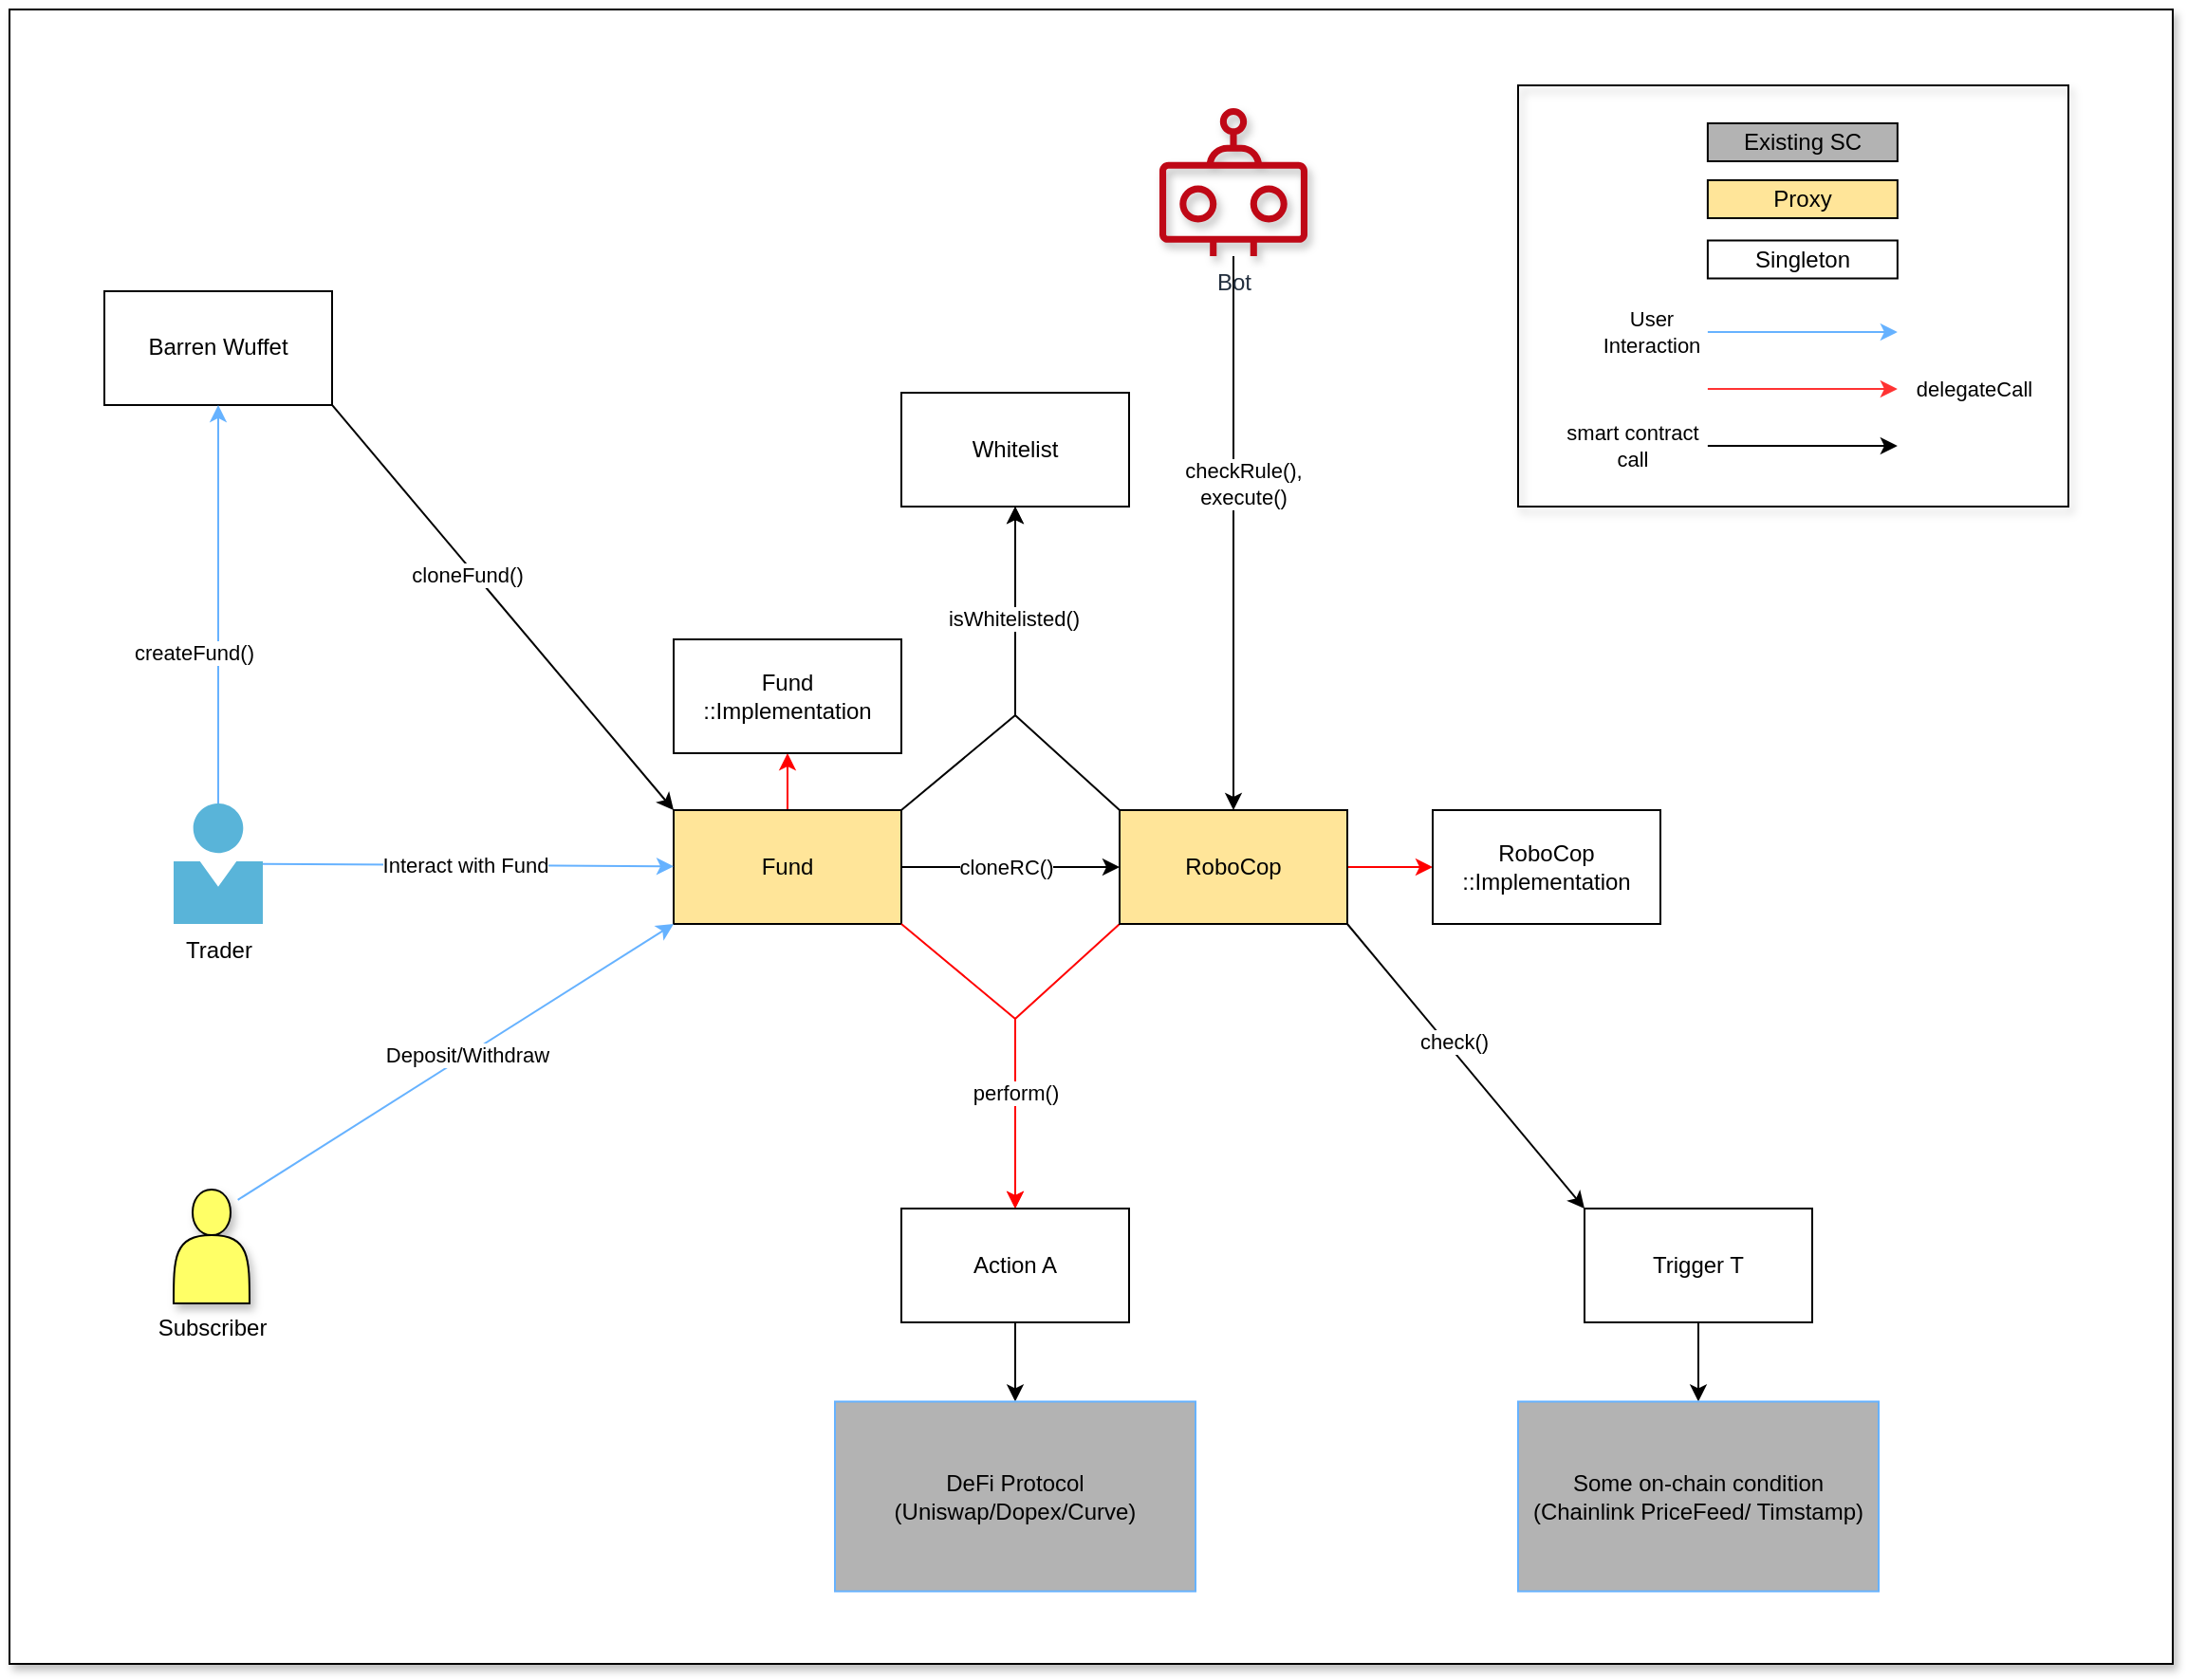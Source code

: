 <mxfile version="17.1.5" type="device"><diagram id="JP-M8JgwxfztayciWX1T" name="Page-1"><mxGraphModel dx="2805" dy="2174" grid="1" gridSize="10" guides="1" tooltips="1" connect="1" arrows="1" fold="1" page="1" pageScale="1" pageWidth="850" pageHeight="1100" math="0" shadow="0"><root><mxCell id="0"/><mxCell id="1" parent="0"/><mxCell id="868paK9XutpY7RLtmFK9-82" value="" style="rounded=0;whiteSpace=wrap;html=1;shadow=1;strokeColor=#000000;fillColor=#FFFFFF;" vertex="1" parent="1"><mxGeometry x="-220" y="-132" width="1140" height="872" as="geometry"/></mxCell><mxCell id="868paK9XutpY7RLtmFK9-35" style="edgeStyle=none;rounded=0;orthogonalLoop=1;jettySize=auto;html=1;exitX=1;exitY=1;exitDx=0;exitDy=0;entryX=0;entryY=0;entryDx=0;entryDy=0;strokeColor=#000000;fillColor=#FF3333;" edge="1" parent="1" source="868paK9XutpY7RLtmFK9-1" target="868paK9XutpY7RLtmFK9-2"><mxGeometry relative="1" as="geometry"/></mxCell><mxCell id="868paK9XutpY7RLtmFK9-36" value="cloneFund()" style="edgeLabel;html=1;align=center;verticalAlign=middle;resizable=0;points=[];" vertex="1" connectable="0" parent="868paK9XutpY7RLtmFK9-35"><mxGeometry x="-0.183" y="-4" relative="1" as="geometry"><mxPoint as="offset"/></mxGeometry></mxCell><mxCell id="868paK9XutpY7RLtmFK9-1" value="Barren Wuffet" style="rounded=0;whiteSpace=wrap;html=1;" vertex="1" parent="1"><mxGeometry x="-170" y="16.49" width="120" height="60" as="geometry"/></mxCell><mxCell id="868paK9XutpY7RLtmFK9-6" style="edgeStyle=orthogonalEdgeStyle;rounded=0;orthogonalLoop=1;jettySize=auto;html=1;exitX=1;exitY=0.5;exitDx=0;exitDy=0;" edge="1" parent="1" source="868paK9XutpY7RLtmFK9-2" target="868paK9XutpY7RLtmFK9-3"><mxGeometry relative="1" as="geometry"/></mxCell><mxCell id="868paK9XutpY7RLtmFK9-7" value="cloneRC()" style="edgeLabel;html=1;align=center;verticalAlign=middle;resizable=0;points=[];" vertex="1" connectable="0" parent="868paK9XutpY7RLtmFK9-6"><mxGeometry x="-0.235" y="-1" relative="1" as="geometry"><mxPoint x="11" y="-1" as="offset"/></mxGeometry></mxCell><mxCell id="868paK9XutpY7RLtmFK9-9" style="edgeStyle=orthogonalEdgeStyle;rounded=0;orthogonalLoop=1;jettySize=auto;html=1;exitX=0.5;exitY=0;exitDx=0;exitDy=0;strokeColor=#FF0000;" edge="1" parent="1" source="868paK9XutpY7RLtmFK9-2" target="868paK9XutpY7RLtmFK9-8"><mxGeometry relative="1" as="geometry"/></mxCell><mxCell id="868paK9XutpY7RLtmFK9-25" style="edgeStyle=none;rounded=0;orthogonalLoop=1;jettySize=auto;html=1;exitX=1;exitY=0;exitDx=0;exitDy=0;entryX=0.5;entryY=1;entryDx=0;entryDy=0;" edge="1" parent="1" source="868paK9XutpY7RLtmFK9-2" target="868paK9XutpY7RLtmFK9-23"><mxGeometry relative="1" as="geometry"><Array as="points"><mxPoint x="310" y="240"/></Array></mxGeometry></mxCell><mxCell id="868paK9XutpY7RLtmFK9-2" value="Fund" style="rounded=0;whiteSpace=wrap;html=1;fillColor=#FFE599;" vertex="1" parent="1"><mxGeometry x="130" y="290" width="120" height="60" as="geometry"/></mxCell><mxCell id="868paK9XutpY7RLtmFK9-18" style="edgeStyle=none;rounded=0;orthogonalLoop=1;jettySize=auto;html=1;exitX=1;exitY=0.5;exitDx=0;exitDy=0;strokeColor=#FF0000;" edge="1" parent="1" source="868paK9XutpY7RLtmFK9-3" target="868paK9XutpY7RLtmFK9-17"><mxGeometry relative="1" as="geometry"/></mxCell><mxCell id="868paK9XutpY7RLtmFK9-24" style="edgeStyle=none;rounded=0;orthogonalLoop=1;jettySize=auto;html=1;exitX=0;exitY=0;exitDx=0;exitDy=0;entryX=0.5;entryY=1;entryDx=0;entryDy=0;" edge="1" parent="1" source="868paK9XutpY7RLtmFK9-3" target="868paK9XutpY7RLtmFK9-23"><mxGeometry relative="1" as="geometry"><mxPoint x="540" y="140" as="targetPoint"/><Array as="points"><mxPoint x="310" y="240"/></Array></mxGeometry></mxCell><mxCell id="868paK9XutpY7RLtmFK9-33" value="isWhitelisted()" style="edgeLabel;html=1;align=center;verticalAlign=middle;resizable=0;points=[];" vertex="1" connectable="0" parent="868paK9XutpY7RLtmFK9-24"><mxGeometry x="0.365" y="1" relative="1" as="geometry"><mxPoint as="offset"/></mxGeometry></mxCell><mxCell id="868paK9XutpY7RLtmFK9-26" style="edgeStyle=none;rounded=0;orthogonalLoop=1;jettySize=auto;html=1;exitX=1;exitY=1;exitDx=0;exitDy=0;entryX=0;entryY=0;entryDx=0;entryDy=0;" edge="1" parent="1" source="868paK9XutpY7RLtmFK9-3" target="868paK9XutpY7RLtmFK9-22"><mxGeometry relative="1" as="geometry"/></mxCell><mxCell id="868paK9XutpY7RLtmFK9-27" value="check()" style="edgeLabel;html=1;align=center;verticalAlign=middle;resizable=0;points=[];" vertex="1" connectable="0" parent="868paK9XutpY7RLtmFK9-26"><mxGeometry x="-0.096" y="4" relative="1" as="geometry"><mxPoint x="-4" y="-4" as="offset"/></mxGeometry></mxCell><mxCell id="868paK9XutpY7RLtmFK9-28" style="edgeStyle=none;rounded=0;orthogonalLoop=1;jettySize=auto;html=1;exitX=0;exitY=1;exitDx=0;exitDy=0;entryX=0.5;entryY=0;entryDx=0;entryDy=0;strokeColor=#FF0000;" edge="1" parent="1" source="868paK9XutpY7RLtmFK9-3" target="868paK9XutpY7RLtmFK9-21"><mxGeometry relative="1" as="geometry"><Array as="points"><mxPoint x="310" y="400"/></Array></mxGeometry></mxCell><mxCell id="868paK9XutpY7RLtmFK9-3" value="RoboCop" style="rounded=0;whiteSpace=wrap;html=1;fillColor=#FFE599;" vertex="1" parent="1"><mxGeometry x="365" y="290" width="120" height="60" as="geometry"/></mxCell><mxCell id="868paK9XutpY7RLtmFK9-8" value="Fund&lt;br&gt;::Implementation" style="rounded=0;whiteSpace=wrap;html=1;" vertex="1" parent="1"><mxGeometry x="130" y="200" width="120" height="60" as="geometry"/></mxCell><mxCell id="868paK9XutpY7RLtmFK9-17" value="RoboCop&lt;br&gt;::Implementation" style="rounded=0;whiteSpace=wrap;html=1;" vertex="1" parent="1"><mxGeometry x="530" y="290" width="120" height="60" as="geometry"/></mxCell><mxCell id="868paK9XutpY7RLtmFK9-38" style="edgeStyle=none;rounded=0;orthogonalLoop=1;jettySize=auto;html=1;exitX=0.5;exitY=1;exitDx=0;exitDy=0;entryX=0.5;entryY=0;entryDx=0;entryDy=0;strokeColor=#000000;fillColor=#FF3333;" edge="1" parent="1" source="868paK9XutpY7RLtmFK9-21" target="868paK9XutpY7RLtmFK9-40"><mxGeometry relative="1" as="geometry"><mxPoint x="310" y="730" as="targetPoint"/></mxGeometry></mxCell><mxCell id="868paK9XutpY7RLtmFK9-21" value="Action A" style="rounded=0;whiteSpace=wrap;html=1;fillColor=#FFFFFF;" vertex="1" parent="1"><mxGeometry x="250" y="500" width="120" height="60" as="geometry"/></mxCell><mxCell id="868paK9XutpY7RLtmFK9-42" style="edgeStyle=none;rounded=0;orthogonalLoop=1;jettySize=auto;html=1;exitX=0.5;exitY=1;exitDx=0;exitDy=0;entryX=0.5;entryY=0;entryDx=0;entryDy=0;strokeColor=#000000;fillColor=#FF3333;" edge="1" parent="1" source="868paK9XutpY7RLtmFK9-22" target="868paK9XutpY7RLtmFK9-41"><mxGeometry relative="1" as="geometry"/></mxCell><mxCell id="868paK9XutpY7RLtmFK9-22" value="Trigger T" style="rounded=0;whiteSpace=wrap;html=1;fillColor=#FFFFFF;" vertex="1" parent="1"><mxGeometry x="610" y="500" width="120" height="60" as="geometry"/></mxCell><mxCell id="868paK9XutpY7RLtmFK9-23" value="Whitelist" style="rounded=0;whiteSpace=wrap;html=1;fillColor=#FFFFFF;" vertex="1" parent="1"><mxGeometry x="250" y="70" width="120" height="60" as="geometry"/></mxCell><mxCell id="868paK9XutpY7RLtmFK9-30" style="edgeStyle=none;rounded=0;orthogonalLoop=1;jettySize=auto;html=1;exitX=1;exitY=1;exitDx=0;exitDy=0;entryX=0.5;entryY=0;entryDx=0;entryDy=0;fillColor=#FF3333;strokeColor=#FF0000;" edge="1" parent="1" source="868paK9XutpY7RLtmFK9-2" target="868paK9XutpY7RLtmFK9-21"><mxGeometry relative="1" as="geometry"><mxPoint x="435" y="360" as="sourcePoint"/><mxPoint x="300" y="570" as="targetPoint"/><Array as="points"><mxPoint x="310" y="400"/></Array></mxGeometry></mxCell><mxCell id="868paK9XutpY7RLtmFK9-32" value="perform()" style="edgeLabel;html=1;align=center;verticalAlign=middle;resizable=0;points=[];" vertex="1" connectable="0" parent="868paK9XutpY7RLtmFK9-30"><mxGeometry x="0.419" y="-3" relative="1" as="geometry"><mxPoint x="3" y="-10" as="offset"/></mxGeometry></mxCell><mxCell id="868paK9XutpY7RLtmFK9-40" value="DeFi Protocol&lt;br&gt;(Uniswap/Dopex/Curve)" style="rounded=0;whiteSpace=wrap;html=1;strokeColor=#66B2FF;fillColor=#B3B3B3;" vertex="1" parent="1"><mxGeometry x="215" y="601.75" width="190" height="100" as="geometry"/></mxCell><mxCell id="868paK9XutpY7RLtmFK9-41" value="Some on-chain condition&lt;br&gt;(Chainlink PriceFeed/ Timstamp)" style="rounded=0;whiteSpace=wrap;html=1;strokeColor=#66B2FF;fillColor=#B3B3B3;" vertex="1" parent="1"><mxGeometry x="575" y="601.75" width="190" height="100" as="geometry"/></mxCell><mxCell id="868paK9XutpY7RLtmFK9-51" value="" style="edgeStyle=none;rounded=0;orthogonalLoop=1;jettySize=auto;html=1;strokeColor=#66B2FF;fillColor=#FF3333;" edge="1" parent="1" source="868paK9XutpY7RLtmFK9-49" target="868paK9XutpY7RLtmFK9-2"><mxGeometry relative="1" as="geometry"><mxPoint x="163.5" y="-24.735" as="targetPoint"/></mxGeometry></mxCell><mxCell id="868paK9XutpY7RLtmFK9-54" value="Interact with Fund" style="edgeLabel;html=1;align=center;verticalAlign=middle;resizable=0;points=[];" vertex="1" connectable="0" parent="868paK9XutpY7RLtmFK9-51"><mxGeometry x="-0.46" y="1" relative="1" as="geometry"><mxPoint x="48" y="1" as="offset"/></mxGeometry></mxCell><mxCell id="868paK9XutpY7RLtmFK9-49" value="Trader" style="sketch=0;aspect=fixed;html=1;points=[];align=center;image;fontSize=12;image=img/lib/mscae/Person.svg;strokeColor=#66B2FF;fillColor=#66B2FF;" vertex="1" parent="1"><mxGeometry x="-133.5" y="286.49" width="47" height="63.51" as="geometry"/></mxCell><mxCell id="868paK9XutpY7RLtmFK9-52" value="" style="edgeStyle=none;rounded=0;orthogonalLoop=1;jettySize=auto;html=1;strokeColor=#66B2FF;fillColor=#FF3333;entryX=0.5;entryY=1;entryDx=0;entryDy=0;" edge="1" parent="1" source="868paK9XutpY7RLtmFK9-49" target="868paK9XutpY7RLtmFK9-1"><mxGeometry relative="1" as="geometry"><mxPoint x="366.5" y="-50.0" as="sourcePoint"/><mxPoint x="366.5" y="296.49" as="targetPoint"/></mxGeometry></mxCell><mxCell id="868paK9XutpY7RLtmFK9-53" value="createFund()" style="edgeLabel;html=1;align=center;verticalAlign=middle;resizable=0;points=[];" vertex="1" connectable="0" parent="868paK9XutpY7RLtmFK9-52"><mxGeometry x="-0.164" y="2" relative="1" as="geometry"><mxPoint x="-11" y="8" as="offset"/></mxGeometry></mxCell><mxCell id="868paK9XutpY7RLtmFK9-56" value="" style="edgeStyle=none;rounded=0;orthogonalLoop=1;jettySize=auto;html=1;strokeColor=#66B2FF;fillColor=#FF3333;entryX=0;entryY=1;entryDx=0;entryDy=0;exitX=0.846;exitY=0.09;exitDx=0;exitDy=0;exitPerimeter=0;" edge="1" parent="1" source="868paK9XutpY7RLtmFK9-70" target="868paK9XutpY7RLtmFK9-2"><mxGeometry relative="1" as="geometry"><mxPoint y="550" as="sourcePoint"/><mxPoint x="200" y="300" as="targetPoint"/></mxGeometry></mxCell><mxCell id="868paK9XutpY7RLtmFK9-57" value="Deposit/Withdraw" style="edgeLabel;html=1;align=center;verticalAlign=middle;resizable=0;points=[];" vertex="1" connectable="0" parent="868paK9XutpY7RLtmFK9-56"><mxGeometry x="-0.46" y="1" relative="1" as="geometry"><mxPoint x="59" y="-36" as="offset"/></mxGeometry></mxCell><mxCell id="868paK9XutpY7RLtmFK9-58" value="Proxy" style="rounded=0;whiteSpace=wrap;html=1;fillColor=#FFE599;" vertex="1" parent="1"><mxGeometry x="674.94" y="-42" width="100" height="20" as="geometry"/></mxCell><mxCell id="868paK9XutpY7RLtmFK9-59" value="Singleton" style="rounded=0;whiteSpace=wrap;html=1;" vertex="1" parent="1"><mxGeometry x="674.94" y="-10.25" width="100" height="20" as="geometry"/></mxCell><mxCell id="868paK9XutpY7RLtmFK9-60" value="" style="edgeStyle=none;rounded=0;orthogonalLoop=1;jettySize=auto;html=1;strokeColor=#66B2FF;fillColor=#FF3333;entryX=0;entryY=1;entryDx=0;entryDy=0;" edge="1" parent="1"><mxGeometry relative="1" as="geometry"><mxPoint x="674.94" y="38" as="sourcePoint"/><mxPoint x="774.94" y="38" as="targetPoint"/><Array as="points"><mxPoint x="724.94" y="38"/></Array></mxGeometry></mxCell><mxCell id="868paK9XutpY7RLtmFK9-61" value="User&lt;br&gt;Interaction" style="edgeLabel;html=1;align=center;verticalAlign=middle;resizable=0;points=[];" vertex="1" connectable="0" parent="868paK9XutpY7RLtmFK9-60"><mxGeometry x="-0.46" y="1" relative="1" as="geometry"><mxPoint x="-57" y="1" as="offset"/></mxGeometry></mxCell><mxCell id="868paK9XutpY7RLtmFK9-62" value="" style="edgeStyle=none;rounded=0;orthogonalLoop=1;jettySize=auto;html=1;strokeColor=#FF3333;fillColor=#FF3333;entryX=0;entryY=1;entryDx=0;entryDy=0;" edge="1" parent="1"><mxGeometry relative="1" as="geometry"><mxPoint x="674.94" y="68" as="sourcePoint"/><mxPoint x="774.94" y="68" as="targetPoint"/><Array as="points"/></mxGeometry></mxCell><mxCell id="868paK9XutpY7RLtmFK9-63" value="delegateCall" style="edgeLabel;html=1;align=center;verticalAlign=middle;resizable=0;points=[];" vertex="1" connectable="0" parent="868paK9XutpY7RLtmFK9-62"><mxGeometry x="-0.46" y="1" relative="1" as="geometry"><mxPoint x="113" y="1" as="offset"/></mxGeometry></mxCell><mxCell id="868paK9XutpY7RLtmFK9-64" value="" style="edgeStyle=none;rounded=0;orthogonalLoop=1;jettySize=auto;html=1;strokeColor=#000000;fillColor=#FF3333;entryX=0;entryY=1;entryDx=0;entryDy=0;" edge="1" parent="1"><mxGeometry relative="1" as="geometry"><mxPoint x="674.94" y="98" as="sourcePoint"/><mxPoint x="774.94" y="98" as="targetPoint"/><Array as="points"/></mxGeometry></mxCell><mxCell id="868paK9XutpY7RLtmFK9-65" value="smart contract &lt;br&gt;call" style="edgeLabel;html=1;align=center;verticalAlign=middle;resizable=0;points=[];" vertex="1" connectable="0" parent="868paK9XutpY7RLtmFK9-64"><mxGeometry x="-0.46" y="1" relative="1" as="geometry"><mxPoint x="-67" y="1" as="offset"/></mxGeometry></mxCell><mxCell id="868paK9XutpY7RLtmFK9-67" value="Existing SC" style="rounded=0;whiteSpace=wrap;html=1;fillColor=#B3B3B3;" vertex="1" parent="1"><mxGeometry x="674.94" y="-72" width="100" height="20" as="geometry"/></mxCell><mxCell id="868paK9XutpY7RLtmFK9-70" value="&lt;br&gt;&lt;br&gt;&lt;br&gt;&lt;br&gt;&lt;br&gt;&lt;br&gt;Subscriber" style="shape=actor;whiteSpace=wrap;html=1;strokeColor=#000000;fillColor=#FFFF66;shadow=1;" vertex="1" parent="1"><mxGeometry x="-133.5" y="490" width="40" height="60" as="geometry"/></mxCell><mxCell id="868paK9XutpY7RLtmFK9-77" value="" style="edgeStyle=none;rounded=0;orthogonalLoop=1;jettySize=auto;html=1;strokeColor=#000000;fillColor=#FF3333;entryX=0.5;entryY=0;entryDx=0;entryDy=0;" edge="1" parent="1" source="868paK9XutpY7RLtmFK9-73" target="868paK9XutpY7RLtmFK9-3"><mxGeometry relative="1" as="geometry"><mxPoint x="425" y="37" as="targetPoint"/></mxGeometry></mxCell><mxCell id="868paK9XutpY7RLtmFK9-79" value="checkRule(), &lt;br&gt;execute()" style="edgeLabel;html=1;align=center;verticalAlign=middle;resizable=0;points=[];" vertex="1" connectable="0" parent="868paK9XutpY7RLtmFK9-77"><mxGeometry x="-0.179" y="5" relative="1" as="geometry"><mxPoint as="offset"/></mxGeometry></mxCell><mxCell id="868paK9XutpY7RLtmFK9-73" value="Bot" style="sketch=0;outlineConnect=0;fontColor=#232F3E;gradientColor=none;fillColor=#BF0816;strokeColor=none;dashed=0;verticalLabelPosition=bottom;verticalAlign=top;align=center;html=1;fontSize=12;fontStyle=0;aspect=fixed;pointerEvents=1;shape=mxgraph.aws4.waf_bot;shadow=1;" vertex="1" parent="1"><mxGeometry x="386" y="-80" width="78" height="78" as="geometry"/></mxCell><mxCell id="868paK9XutpY7RLtmFK9-81" value="" style="rounded=0;whiteSpace=wrap;html=1;shadow=1;strokeColor=#000000;fillColor=none;" vertex="1" parent="1"><mxGeometry x="575" y="-92" width="290" height="222" as="geometry"/></mxCell></root></mxGraphModel></diagram></mxfile>